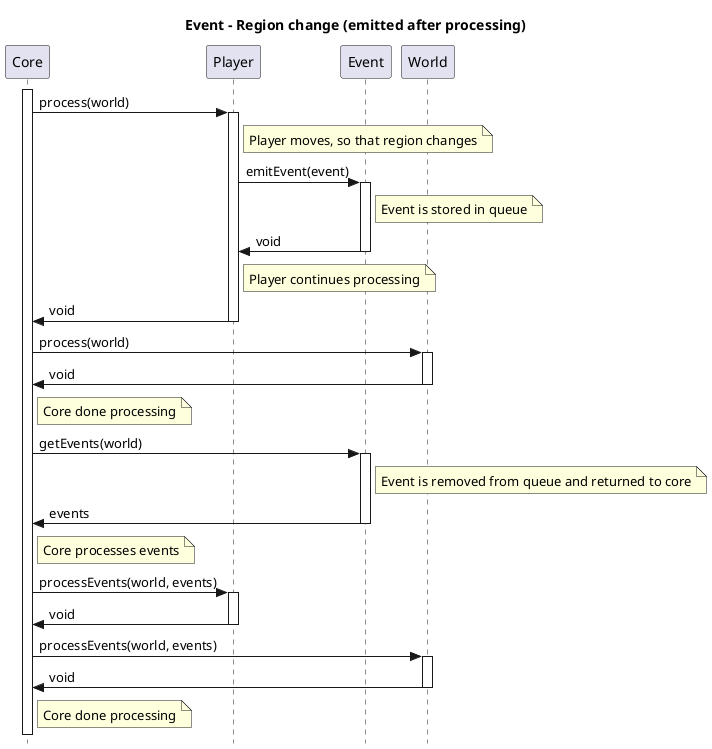 @startuml Event After Process
skinparam style strictuml
title Event - Region change (emitted after processing)

activate Core

Core -> Player: process(world)

activate Player
note right of Player
	Player moves, so that region changes
end note
Player -> Event: emitEvent(event)
activate Event
note right of Event
	Event is stored in queue
end note
Event -> Player: void
deactivate Event

note right of Player
	Player continues processing
end note

Player -> Core: void
deactivate Player

Core -> World: process(world)
activate World
World -> Core: void
deactivate World

note right of Core
	Core done processing
end note

Core -> Event: getEvents(world)
activate Event
note right of Event
	Event is removed from queue and returned to core
end note
Event -> Core: events
deactivate Event

note right of Core
	Core processes events
end note

Core -> Player: processEvents(world, events)
activate Player
Player -> Core: void
deactivate Player

Core -> World: processEvents(world, events)
activate World
World -> Core: void
deactivate World

note right of Core
	Core done processing
end note

@enduml